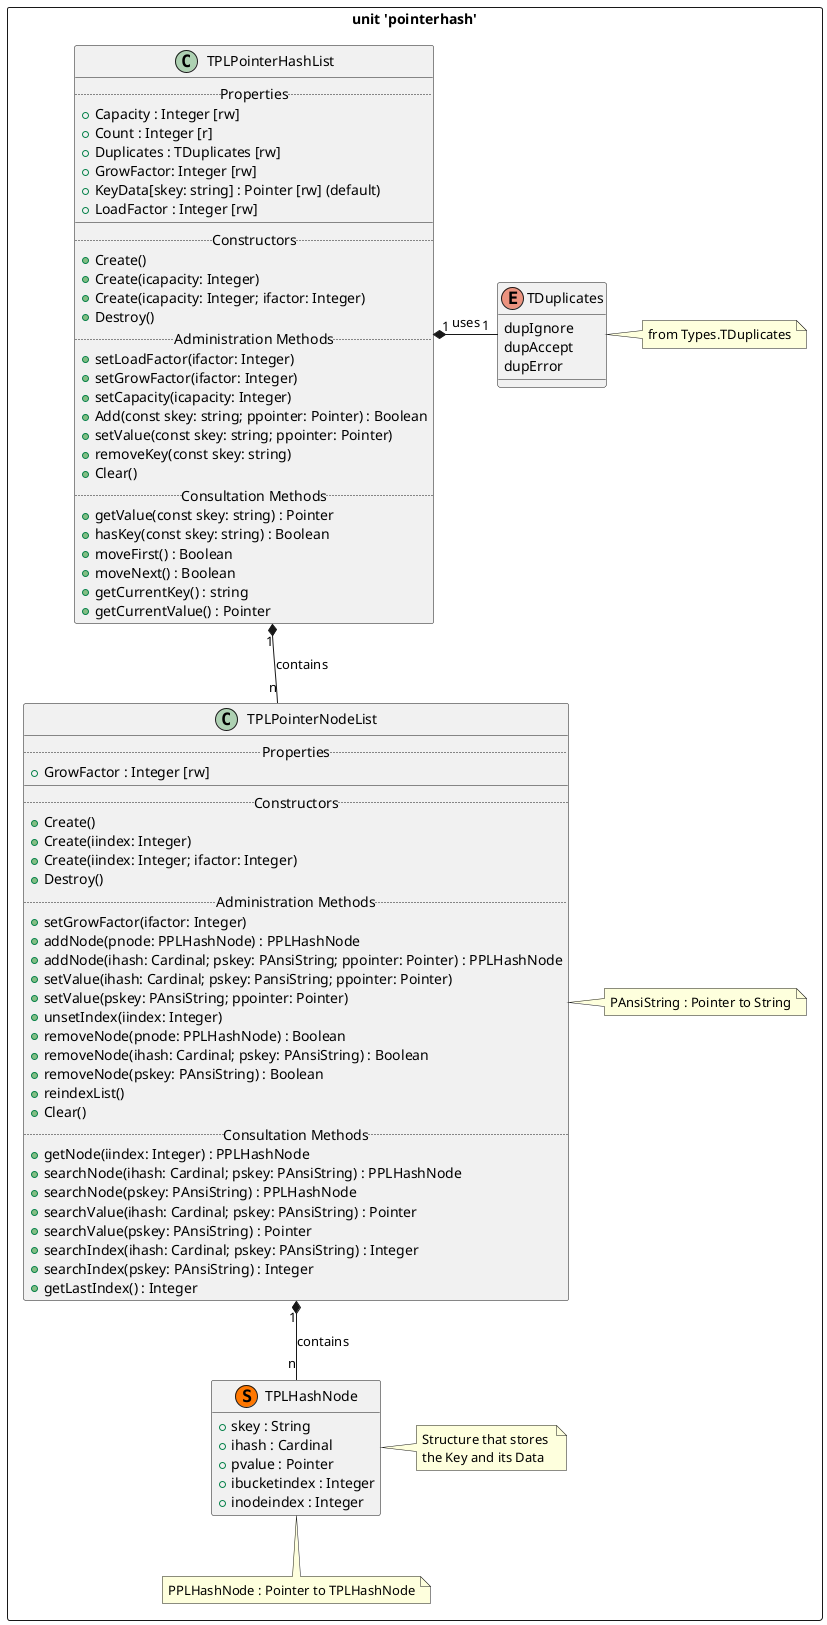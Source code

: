 ﻿@startuml
package "unit 'pointerhash'" <<Rectangle>> {

class TPLPointerHashList {
.. Properties ..
{field} +Capacity : Integer [rw]
{field} +Count : Integer [r]
{field} +Duplicates : TDuplicates [rw]
{field} +GrowFactor: Integer [rw]
{field} +KeyData[skey: string] : Pointer [rw] (default)
{field} +LoadFactor : Integer [rw] 
__
.. Constructors ..
+Create()
+Create(icapacity: Integer)
+Create(icapacity: Integer; ifactor: Integer)
+Destroy()
.. Administration Methods ..
+setLoadFactor(ifactor: Integer)
+setGrowFactor(ifactor: Integer)
+setCapacity(icapacity: Integer)
+Add(const skey: string; ppointer: Pointer) : Boolean
+setValue(const skey: string; ppointer: Pointer)
+removeKey(const skey: string)
+Clear()
.. Consultation Methods ..
{method} +getValue(const skey: string) : Pointer
{method} +hasKey(const skey: string) : Boolean
{method} +moveFirst() : Boolean
{method} +moveNext() : Boolean
{method} +getCurrentKey() : string
{method} +getCurrentValue() : Pointer
}

TPLPointerHashList "1" *-- "1" TDuplicates : uses
TPLPointerHashList -[hidden]> TDuplicates
enum TDuplicates {
  dupIgnore
  dupAccept
  dupError
}
note right of TDuplicates : from Types.TDuplicates


TPLPointerHashList "1" *-- "n" TPLPointerNodeList : contains
class TPLPointerNodeList {
.. Properties ..
{field} +GrowFactor : Integer [rw]
__
.. Constructors ..
+Create()
+Create(iindex: Integer)
+Create(iindex: Integer; ifactor: Integer)
+Destroy()
.. Administration Methods ..
+setGrowFactor(ifactor: Integer)
+addNode(pnode: PPLHashNode) : PPLHashNode
+addNode(ihash: Cardinal; pskey: PAnsiString; ppointer: Pointer) : PPLHashNode
+setValue(ihash: Cardinal; pskey: PansiString; ppointer: Pointer)
+setValue(pskey: PAnsiString; ppointer: Pointer)
+unsetIndex(iindex: Integer)
+removeNode(pnode: PPLHashNode) : Boolean
+removeNode(ihash: Cardinal; pskey: PAnsiString) : Boolean
+removeNode(pskey: PAnsiString) : Boolean
+reindexList()
+Clear()
.. Consultation Methods ..
+getNode(iindex: Integer) : PPLHashNode
+searchNode(ihash: Cardinal; pskey: PAnsiString) : PPLHashNode
+searchNode(pskey: PAnsiString) : PPLHashNode
+searchValue(ihash: Cardinal; pskey: PAnsiString) : Pointer
+searchValue(pskey: PAnsiString) : Pointer
+searchIndex(ihash: Cardinal; pskey: PAnsiString) : Integer
+searchIndex(pskey: PAnsiString) : Integer
+getLastIndex() : Integer
}


note right of TPLPointerNodeList
PAnsiString : Pointer to String
end note


TPLPointerNodeList "1" *-- "n" TPLHashNode : contains
class TPLHashNode << (S,#FF7700) >> {
+skey : String
+ihash : Cardinal
+pvalue : Pointer
+ibucketindex : Integer
+inodeindex : Integer
}
hide TPLHashNode methods
note right of TPLHashNode
Structure that stores 
the Key and its Data
end note

note bottom of TPLHashNode
PPLHashNode : Pointer to TPLHashNode
end note



}

@enduml


